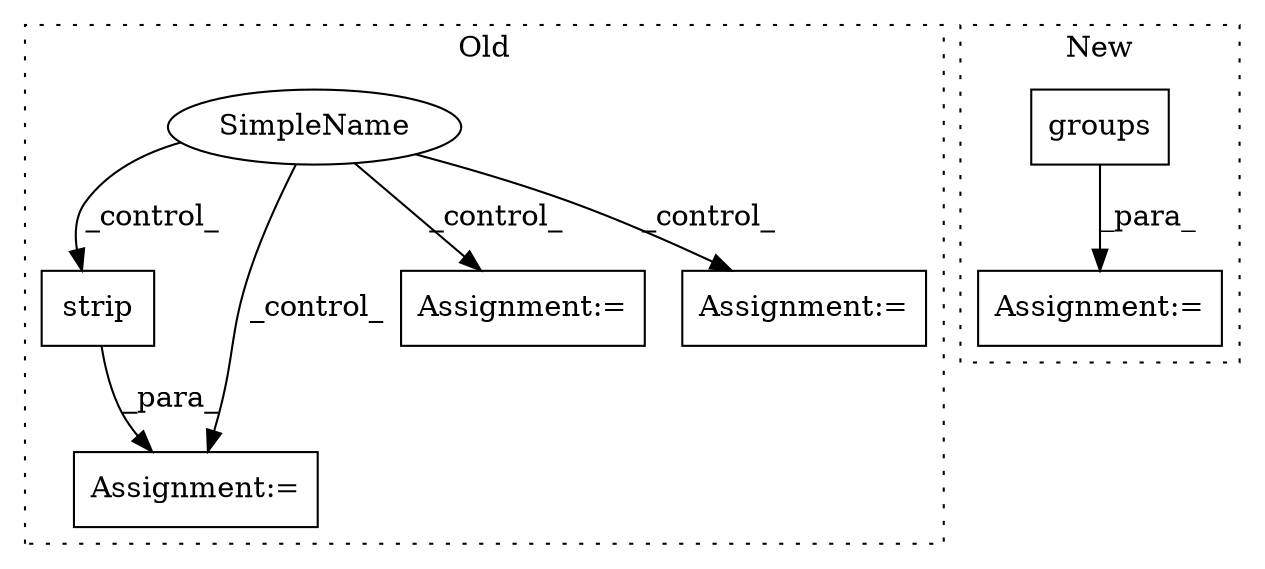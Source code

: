 digraph G {
subgraph cluster0 {
1 [label="strip" a="32" s="4889" l="7" shape="box"];
3 [label="SimpleName" a="42" s="4833" l="12" shape="ellipse"];
4 [label="Assignment:=" a="7" s="4868" l="1" shape="box"];
5 [label="Assignment:=" a="7" s="4912" l="1" shape="box"];
7 [label="Assignment:=" a="7" s="4955" l="1" shape="box"];
label = "Old";
style="dotted";
}
subgraph cluster1 {
2 [label="groups" a="32" s="5066" l="8" shape="box"];
6 [label="Assignment:=" a="7" s="5051" l="2" shape="box"];
label = "New";
style="dotted";
}
1 -> 4 [label="_para_"];
2 -> 6 [label="_para_"];
3 -> 5 [label="_control_"];
3 -> 1 [label="_control_"];
3 -> 4 [label="_control_"];
3 -> 7 [label="_control_"];
}